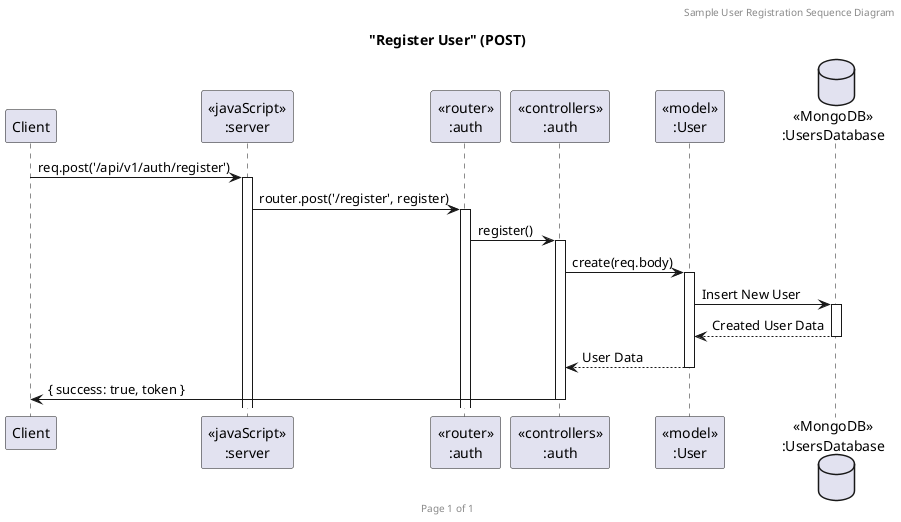 @startuml Register User (POST)

header Sample User Registration Sequence Diagram
footer Page %page% of %lastpage%
title "Register User" (POST)

participant "Client" as client
participant "<<javaScript>>\n:server" as server
participant "<<router>>\n:auth" as routerAuth
participant "<<controllers>>\n:auth" as controllersAuth
participant "<<model>>\n:User" as modelUser
database "<<MongoDB>>\n:UsersDatabase" as UsersDatabase

client->server ++: req.post('/api/v1/auth/register')
server->routerAuth ++: router.post('/register', register)
routerAuth -> controllersAuth ++: register()
controllersAuth->modelUser ++: create(req.body)
modelUser -> UsersDatabase ++: Insert New User
UsersDatabase --> modelUser --: Created User Data
modelUser --> controllersAuth --: User Data
controllersAuth->client --: { success: true, token }

@enduml
